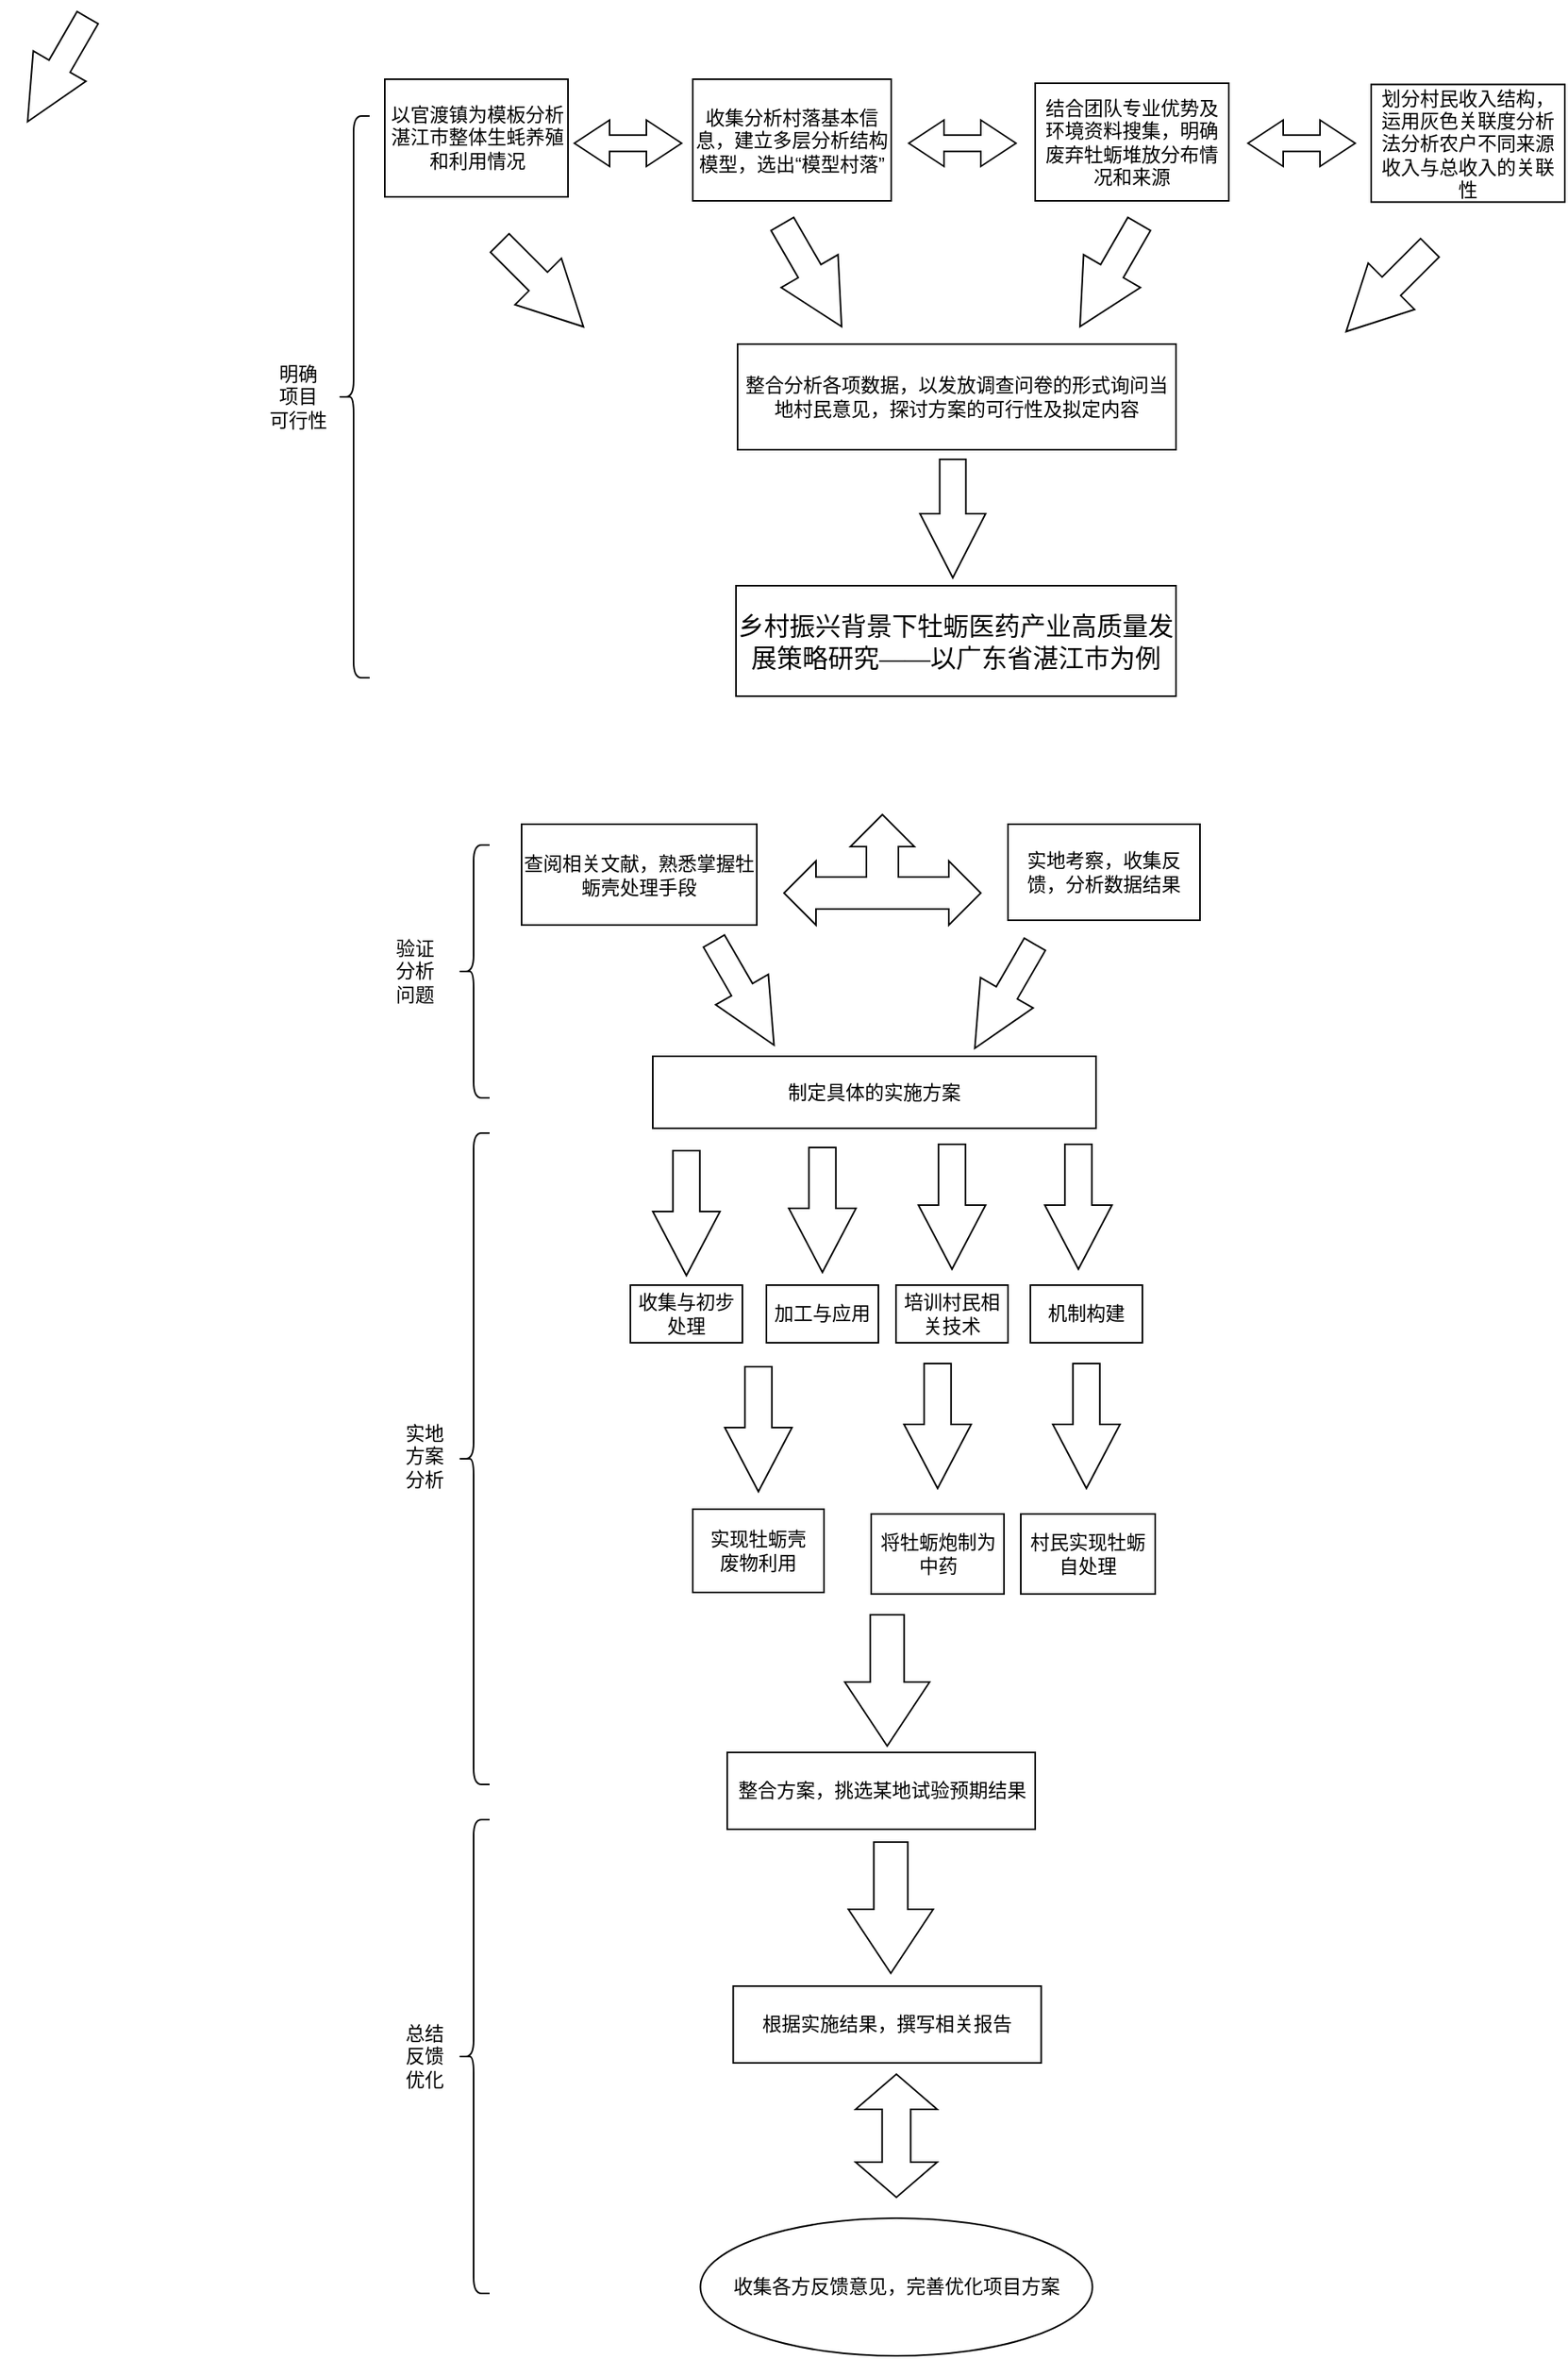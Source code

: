 <mxfile version="20.2.3" type="github">
  <diagram id="kVpKytxtgLy68dnIUf_P" name="Page-1">
    <mxGraphModel dx="1340" dy="539" grid="0" gridSize="10" guides="1" tooltips="1" connect="1" arrows="1" fold="1" page="0" pageScale="1" pageWidth="827" pageHeight="1169" math="0" shadow="0">
      <root>
        <mxCell id="0" />
        <mxCell id="1" parent="0" />
        <mxCell id="zoNketT7VrxpnGaKjotu-1" value="以官渡镇为模板分析湛江市整体生蚝养殖和利用情况" style="rounded=0;whiteSpace=wrap;html=1;" parent="1" vertex="1">
          <mxGeometry x="12.5" y="92.5" width="114.5" height="73.5" as="geometry" />
        </mxCell>
        <mxCell id="zoNketT7VrxpnGaKjotu-2" value="收集分析村落基本信息，建立多层分析结构模型，选出“模型村落”" style="rounded=0;whiteSpace=wrap;html=1;" parent="1" vertex="1">
          <mxGeometry x="205" y="92.5" width="124" height="76" as="geometry" />
        </mxCell>
        <mxCell id="zoNketT7VrxpnGaKjotu-3" value="" style="html=1;shadow=0;dashed=0;align=center;verticalAlign=middle;shape=mxgraph.arrows2.twoWayArrow;dy=0.65;dx=22;" parent="1" vertex="1">
          <mxGeometry x="131" y="118" width="67" height="29" as="geometry" />
        </mxCell>
        <mxCell id="zoNketT7VrxpnGaKjotu-6" value="&lt;p class=&quot;MsoNormal&quot;&gt;&lt;span style=&quot;mso-spacerun:&#39;yes&#39;;font-family:仿宋_GB2312;mso-hansi-font-family:&#39;Times New Roman&#39;;&lt;br/&gt;mso-bidi-font-family:&#39;Times New Roman&#39;;font-size:12.0pt;mso-font-kerning:1.0pt;&quot;&gt;&lt;font face=&quot;仿宋_GB2312&quot;&gt;乡村振兴背景下牡蛎医药产业高质量发展策略研究&lt;/font&gt;&lt;font face=&quot;仿宋_GB2312&quot;&gt;——以广东省湛江市为例&lt;/font&gt;&lt;/span&gt;&lt;/p&gt;" style="rounded=0;whiteSpace=wrap;html=1;" parent="1" vertex="1">
          <mxGeometry x="232" y="409" width="275" height="69" as="geometry" />
        </mxCell>
        <mxCell id="zoNketT7VrxpnGaKjotu-7" value="" style="html=1;shadow=0;dashed=0;align=center;verticalAlign=middle;shape=mxgraph.arrows2.arrow;dy=0.6;dx=40;direction=south;notch=0;rotation=30;" parent="1" vertex="1">
          <mxGeometry x="-211" y="49" width="38" height="75" as="geometry" />
        </mxCell>
        <mxCell id="zoNketT7VrxpnGaKjotu-9" value="" style="shape=curlyBracket;whiteSpace=wrap;html=1;rounded=1;" parent="1" vertex="1">
          <mxGeometry x="-17" y="115.5" width="20" height="351" as="geometry" />
        </mxCell>
        <mxCell id="zoNketT7VrxpnGaKjotu-10" value="明确&lt;br&gt;项目&lt;br&gt;可行性" style="text;html=1;resizable=0;autosize=1;align=center;verticalAlign=middle;points=[];fillColor=none;strokeColor=none;rounded=0;" parent="1" vertex="1">
          <mxGeometry x="-69" y="263.5" width="54" height="55" as="geometry" />
        </mxCell>
        <mxCell id="zoNketT7VrxpnGaKjotu-11" value="" style="html=1;shadow=0;dashed=0;align=center;verticalAlign=middle;shape=mxgraph.arrows2.triadArrow;dy=10;dx=20;arrowHead=40;" parent="1" vertex="1">
          <mxGeometry x="262" y="552" width="123" height="69" as="geometry" />
        </mxCell>
        <mxCell id="zoNketT7VrxpnGaKjotu-12" value="查阅相关文献，熟悉掌握牡蛎壳处理手段" style="rounded=0;whiteSpace=wrap;html=1;" parent="1" vertex="1">
          <mxGeometry x="98" y="558" width="147" height="63" as="geometry" />
        </mxCell>
        <mxCell id="zoNketT7VrxpnGaKjotu-13" value="实地考察，收集反馈，分析数据结果" style="rounded=0;whiteSpace=wrap;html=1;" parent="1" vertex="1">
          <mxGeometry x="402" y="558" width="120" height="60" as="geometry" />
        </mxCell>
        <mxCell id="zoNketT7VrxpnGaKjotu-14" value="" style="html=1;shadow=0;dashed=0;align=center;verticalAlign=middle;shape=mxgraph.arrows2.arrow;dy=0.6;dx=40;direction=south;notch=0;rotation=-30;" parent="1" vertex="1">
          <mxGeometry x="218" y="626" width="38" height="75" as="geometry" />
        </mxCell>
        <mxCell id="zoNketT7VrxpnGaKjotu-15" value="" style="html=1;shadow=0;dashed=0;align=center;verticalAlign=middle;shape=mxgraph.arrows2.arrow;dy=0.6;dx=40;direction=south;notch=0;rotation=30;" parent="1" vertex="1">
          <mxGeometry x="381" y="628" width="38" height="75" as="geometry" />
        </mxCell>
        <mxCell id="zoNketT7VrxpnGaKjotu-16" value="制定具体的实施方案" style="rounded=0;whiteSpace=wrap;html=1;" parent="1" vertex="1">
          <mxGeometry x="180" y="703" width="277" height="45" as="geometry" />
        </mxCell>
        <mxCell id="zoNketT7VrxpnGaKjotu-17" value="" style="shape=curlyBracket;whiteSpace=wrap;html=1;rounded=1;" parent="1" vertex="1">
          <mxGeometry x="58" y="571" width="20" height="158" as="geometry" />
        </mxCell>
        <mxCell id="zoNketT7VrxpnGaKjotu-18" value="验证&lt;br&gt;分析&lt;br&gt;问题" style="text;html=1;resizable=0;autosize=1;align=center;verticalAlign=middle;points=[];fillColor=none;strokeColor=none;rounded=0;" parent="1" vertex="1">
          <mxGeometry x="10" y="622.5" width="42" height="55" as="geometry" />
        </mxCell>
        <mxCell id="zoNketT7VrxpnGaKjotu-20" value="" style="html=1;shadow=0;dashed=0;align=center;verticalAlign=middle;shape=mxgraph.arrows2.arrow;dy=0.6;dx=40;direction=south;notch=0;" parent="1" vertex="1">
          <mxGeometry x="180" y="762" width="42" height="78" as="geometry" />
        </mxCell>
        <mxCell id="zoNketT7VrxpnGaKjotu-21" value="" style="html=1;shadow=0;dashed=0;align=center;verticalAlign=middle;shape=mxgraph.arrows2.arrow;dy=0.6;dx=40;direction=south;notch=0;" parent="1" vertex="1">
          <mxGeometry x="265" y="760" width="42" height="78" as="geometry" />
        </mxCell>
        <mxCell id="zoNketT7VrxpnGaKjotu-22" value="" style="html=1;shadow=0;dashed=0;align=center;verticalAlign=middle;shape=mxgraph.arrows2.arrow;dy=0.6;dx=40;direction=south;notch=0;" parent="1" vertex="1">
          <mxGeometry x="346" y="758" width="42" height="78" as="geometry" />
        </mxCell>
        <mxCell id="zoNketT7VrxpnGaKjotu-23" value="" style="html=1;shadow=0;dashed=0;align=center;verticalAlign=middle;shape=mxgraph.arrows2.arrow;dy=0.6;dx=40;direction=south;notch=0;" parent="1" vertex="1">
          <mxGeometry x="425" y="758" width="42" height="78" as="geometry" />
        </mxCell>
        <mxCell id="zoNketT7VrxpnGaKjotu-24" value="收集与初步处理" style="rounded=0;whiteSpace=wrap;html=1;" parent="1" vertex="1">
          <mxGeometry x="166" y="846" width="70" height="36" as="geometry" />
        </mxCell>
        <mxCell id="zoNketT7VrxpnGaKjotu-25" value="加工与应用" style="rounded=0;whiteSpace=wrap;html=1;" parent="1" vertex="1">
          <mxGeometry x="251" y="846" width="70" height="36" as="geometry" />
        </mxCell>
        <mxCell id="zoNketT7VrxpnGaKjotu-26" value="培训村民相关技术" style="rounded=0;whiteSpace=wrap;html=1;" parent="1" vertex="1">
          <mxGeometry x="332" y="846" width="70" height="36" as="geometry" />
        </mxCell>
        <mxCell id="zoNketT7VrxpnGaKjotu-27" value="机制构建" style="rounded=0;whiteSpace=wrap;html=1;" parent="1" vertex="1">
          <mxGeometry x="416" y="846" width="70" height="36" as="geometry" />
        </mxCell>
        <mxCell id="zoNketT7VrxpnGaKjotu-29" value="实现牡蛎壳&lt;br&gt;废物利用" style="rounded=0;whiteSpace=wrap;html=1;" parent="1" vertex="1">
          <mxGeometry x="205" y="986" width="82" height="52" as="geometry" />
        </mxCell>
        <mxCell id="zoNketT7VrxpnGaKjotu-30" value="" style="html=1;shadow=0;dashed=0;align=center;verticalAlign=middle;shape=mxgraph.arrows2.arrow;dy=0.6;dx=40;direction=south;notch=0;" parent="1" vertex="1">
          <mxGeometry x="337" y="895" width="42" height="78" as="geometry" />
        </mxCell>
        <mxCell id="zoNketT7VrxpnGaKjotu-31" value="" style="html=1;shadow=0;dashed=0;align=center;verticalAlign=middle;shape=mxgraph.arrows2.arrow;dy=0.6;dx=40;direction=south;notch=0;" parent="1" vertex="1">
          <mxGeometry x="225" y="897" width="42" height="78" as="geometry" />
        </mxCell>
        <mxCell id="zoNketT7VrxpnGaKjotu-32" value="将牡蛎炮制为中药" style="rounded=0;whiteSpace=wrap;html=1;" parent="1" vertex="1">
          <mxGeometry x="316.5" y="989" width="83" height="50" as="geometry" />
        </mxCell>
        <mxCell id="zoNketT7VrxpnGaKjotu-34" value="" style="html=1;shadow=0;dashed=0;align=center;verticalAlign=middle;shape=mxgraph.arrows2.arrow;dy=0.6;dx=40;direction=south;notch=0;" parent="1" vertex="1">
          <mxGeometry x="430" y="895" width="42" height="78" as="geometry" />
        </mxCell>
        <mxCell id="zoNketT7VrxpnGaKjotu-35" value="村民实现牡蛎自处理" style="rounded=0;whiteSpace=wrap;html=1;" parent="1" vertex="1">
          <mxGeometry x="410" y="989" width="84" height="50" as="geometry" />
        </mxCell>
        <mxCell id="zoNketT7VrxpnGaKjotu-37" value="" style="html=1;shadow=0;dashed=0;align=center;verticalAlign=middle;shape=mxgraph.arrows2.arrow;dy=0.6;dx=40;direction=south;notch=0;" parent="1" vertex="1">
          <mxGeometry x="300" y="1052" width="53" height="82" as="geometry" />
        </mxCell>
        <mxCell id="zoNketT7VrxpnGaKjotu-39" value="整合方案，挑选某地试验预期结果" style="rounded=0;whiteSpace=wrap;html=1;" parent="1" vertex="1">
          <mxGeometry x="226.5" y="1138" width="192.5" height="48" as="geometry" />
        </mxCell>
        <mxCell id="zoNketT7VrxpnGaKjotu-40" value="" style="html=1;shadow=0;dashed=0;align=center;verticalAlign=middle;shape=mxgraph.arrows2.arrow;dy=0.6;dx=40;direction=south;notch=0;" parent="1" vertex="1">
          <mxGeometry x="302.25" y="1194" width="53" height="82" as="geometry" />
        </mxCell>
        <mxCell id="zoNketT7VrxpnGaKjotu-41" value="根据实施结果，撰写相关报告" style="rounded=0;whiteSpace=wrap;html=1;" parent="1" vertex="1">
          <mxGeometry x="230.25" y="1284" width="192.5" height="48" as="geometry" />
        </mxCell>
        <mxCell id="zoNketT7VrxpnGaKjotu-42" value="" style="html=1;shadow=0;dashed=0;align=center;verticalAlign=middle;shape=mxgraph.arrows2.twoWayArrow;dy=0.65;dx=22;rotation=90;" parent="1" vertex="1">
          <mxGeometry x="293.75" y="1352" width="77" height="51" as="geometry" />
        </mxCell>
        <mxCell id="zoNketT7VrxpnGaKjotu-44" value="收集各方反馈意见，完善优化项目方案" style="ellipse;whiteSpace=wrap;html=1;" parent="1" vertex="1">
          <mxGeometry x="209.75" y="1429" width="245" height="86" as="geometry" />
        </mxCell>
        <mxCell id="zoNketT7VrxpnGaKjotu-45" value="" style="shape=curlyBracket;whiteSpace=wrap;html=1;rounded=1;" parent="1" vertex="1">
          <mxGeometry x="58" y="751" width="20" height="407" as="geometry" />
        </mxCell>
        <mxCell id="zoNketT7VrxpnGaKjotu-46" value="实地&lt;br&gt;方案&lt;br&gt;分析" style="text;html=1;resizable=0;autosize=1;align=center;verticalAlign=middle;points=[];fillColor=none;strokeColor=none;rounded=0;" parent="1" vertex="1">
          <mxGeometry x="16" y="925" width="42" height="55" as="geometry" />
        </mxCell>
        <mxCell id="zoNketT7VrxpnGaKjotu-47" value="" style="shape=curlyBracket;whiteSpace=wrap;html=1;rounded=1;" parent="1" vertex="1">
          <mxGeometry x="58" y="1180" width="20" height="296" as="geometry" />
        </mxCell>
        <mxCell id="zoNketT7VrxpnGaKjotu-48" value="总结&lt;br&gt;反馈&lt;br&gt;优化" style="text;html=1;resizable=0;autosize=1;align=center;verticalAlign=middle;points=[];fillColor=none;strokeColor=none;rounded=0;" parent="1" vertex="1">
          <mxGeometry x="16" y="1300.5" width="42" height="55" as="geometry" />
        </mxCell>
        <mxCell id="BykCIhDSjuHWzDZn-eu--3" value="结合团队专业优势及环境资料搜集，明确废弃牡蛎堆放分布情况和来源" style="rounded=0;whiteSpace=wrap;html=1;" vertex="1" parent="1">
          <mxGeometry x="419" y="95" width="121" height="73.5" as="geometry" />
        </mxCell>
        <mxCell id="BykCIhDSjuHWzDZn-eu--4" value="" style="html=1;shadow=0;dashed=0;align=center;verticalAlign=middle;shape=mxgraph.arrows2.twoWayArrow;dy=0.65;dx=22;" vertex="1" parent="1">
          <mxGeometry x="340" y="118" width="67" height="29" as="geometry" />
        </mxCell>
        <mxCell id="BykCIhDSjuHWzDZn-eu--5" value="" style="html=1;shadow=0;dashed=0;align=center;verticalAlign=middle;shape=mxgraph.arrows2.arrow;dy=0.6;dx=40;direction=south;notch=0;rotation=-45;" vertex="1" parent="1">
          <mxGeometry x="90" y="184" width="41" height="74" as="geometry" />
        </mxCell>
        <mxCell id="BykCIhDSjuHWzDZn-eu--6" value="整合分析各项数据，以发放调查问卷的形式询问当地村民意见，探讨方案的可行性及拟定内容" style="rounded=0;whiteSpace=wrap;html=1;" vertex="1" parent="1">
          <mxGeometry x="233" y="258" width="274" height="66" as="geometry" />
        </mxCell>
        <mxCell id="BykCIhDSjuHWzDZn-eu--7" value="" style="html=1;shadow=0;dashed=0;align=center;verticalAlign=middle;shape=mxgraph.arrows2.arrow;dy=0.6;dx=40;direction=south;notch=0;" vertex="1" parent="1">
          <mxGeometry x="347" y="330" width="41" height="74" as="geometry" />
        </mxCell>
        <mxCell id="BykCIhDSjuHWzDZn-eu--13" value="划分村民收入结构，运用灰色关联度分析法分析农户不同来源收入与总收入的关联性" style="rounded=0;whiteSpace=wrap;html=1;" vertex="1" parent="1">
          <mxGeometry x="629" y="95.75" width="121" height="73.5" as="geometry" />
        </mxCell>
        <mxCell id="BykCIhDSjuHWzDZn-eu--14" value="" style="html=1;shadow=0;dashed=0;align=center;verticalAlign=middle;shape=mxgraph.arrows2.twoWayArrow;dy=0.65;dx=22;" vertex="1" parent="1">
          <mxGeometry x="552" y="118" width="67" height="29" as="geometry" />
        </mxCell>
        <mxCell id="BykCIhDSjuHWzDZn-eu--19" value="" style="html=1;shadow=0;dashed=0;align=center;verticalAlign=middle;shape=mxgraph.arrows2.arrow;dy=0.6;dx=40;direction=south;notch=0;rotation=-30;" vertex="1" parent="1">
          <mxGeometry x="259" y="178" width="41" height="74" as="geometry" />
        </mxCell>
        <mxCell id="BykCIhDSjuHWzDZn-eu--20" value="" style="html=1;shadow=0;dashed=0;align=center;verticalAlign=middle;shape=mxgraph.arrows2.arrow;dy=0.6;dx=40;direction=south;notch=0;rotation=30;" vertex="1" parent="1">
          <mxGeometry x="445" y="178" width="41" height="74" as="geometry" />
        </mxCell>
        <mxCell id="BykCIhDSjuHWzDZn-eu--21" value="" style="html=1;shadow=0;dashed=0;align=center;verticalAlign=middle;shape=mxgraph.arrows2.arrow;dy=0.6;dx=40;direction=south;notch=0;rotation=45;" vertex="1" parent="1">
          <mxGeometry x="619" y="187" width="41" height="74" as="geometry" />
        </mxCell>
      </root>
    </mxGraphModel>
  </diagram>
</mxfile>
